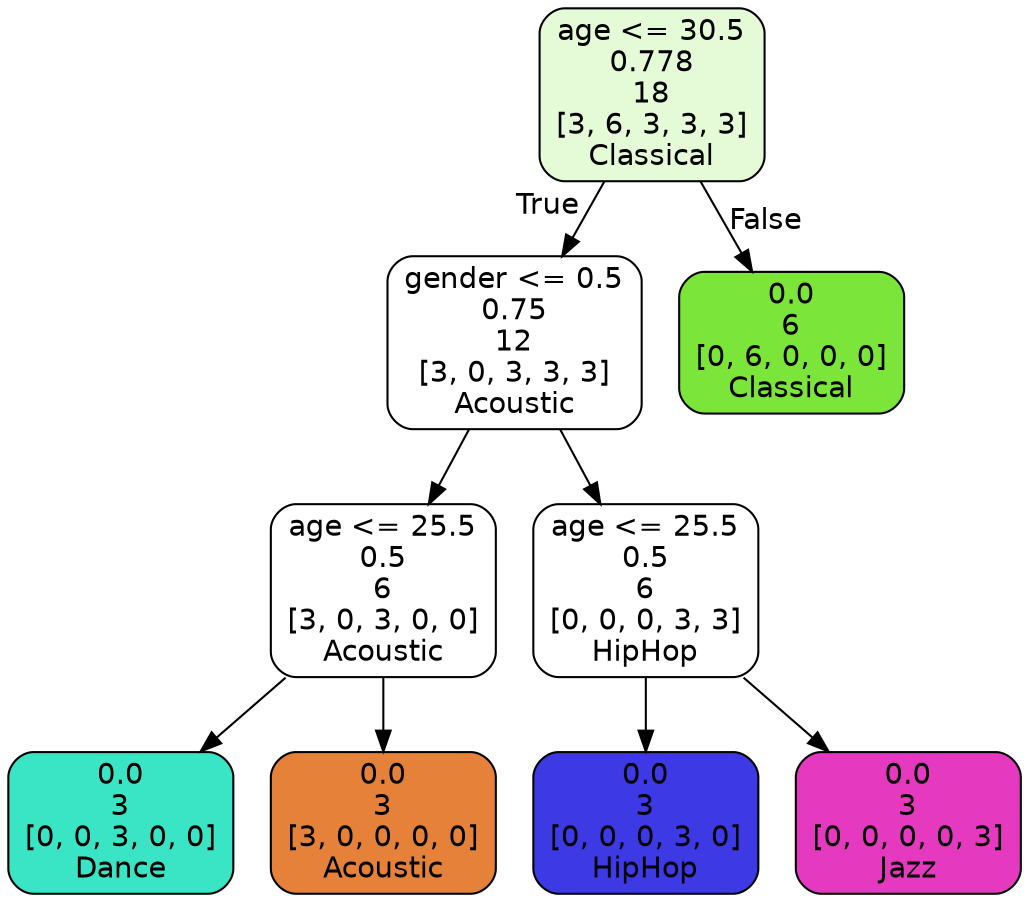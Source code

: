 digraph Tree {
node [shape=box, style="filled, rounded", color="black", fontname=helvetica] ;
edge [fontname=helvetica] ;
0 [label="age <= 30.5\n0.778\n18\n[3, 6, 3, 3, 3]\nClassical", fillcolor="#e5fad7"] ;
1 [label="gender <= 0.5\n0.75\n12\n[3, 0, 3, 3, 3]\nAcoustic", fillcolor="#ffffff"] ;
0 -> 1 [labeldistance=2.5, labelangle=45, headlabel="True"] ;
2 [label="age <= 25.5\n0.5\n6\n[3, 0, 3, 0, 0]\nAcoustic", fillcolor="#ffffff"] ;
1 -> 2 ;
3 [label="0.0\n3\n[0, 0, 3, 0, 0]\nDance", fillcolor="#39e5c5"] ;
2 -> 3 ;
4 [label="0.0\n3\n[3, 0, 0, 0, 0]\nAcoustic", fillcolor="#e58139"] ;
2 -> 4 ;
5 [label="age <= 25.5\n0.5\n6\n[0, 0, 0, 3, 3]\nHipHop", fillcolor="#ffffff"] ;
1 -> 5 ;
6 [label="0.0\n3\n[0, 0, 0, 3, 0]\nHipHop", fillcolor="#3c39e5"] ;
5 -> 6 ;
7 [label="0.0\n3\n[0, 0, 0, 0, 3]\nJazz", fillcolor="#e539c0"] ;
5 -> 7 ;
8 [label="0.0\n6\n[0, 6, 0, 0, 0]\nClassical", fillcolor="#7be539"] ;
0 -> 8 [labeldistance=2.5, labelangle=-45, headlabel="False"] ;
}